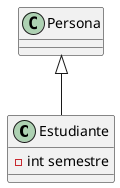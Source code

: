 @startuml Estudiante
    class Estudiante extends Persona {
              
        - int semestre
    }
@enduml